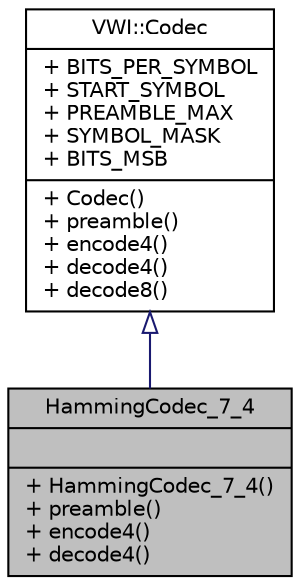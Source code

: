 digraph "HammingCodec_7_4"
{
  edge [fontname="Helvetica",fontsize="10",labelfontname="Helvetica",labelfontsize="10"];
  node [fontname="Helvetica",fontsize="10",shape=record];
  Node1 [label="{HammingCodec_7_4\n||+ HammingCodec_7_4()\l+ preamble()\l+ encode4()\l+ decode4()\l}",height=0.2,width=0.4,color="black", fillcolor="grey75", style="filled", fontcolor="black"];
  Node2 -> Node1 [dir="back",color="midnightblue",fontsize="10",style="solid",arrowtail="onormal",fontname="Helvetica"];
  Node2 [label="{VWI::Codec\n|+ BITS_PER_SYMBOL\l+ START_SYMBOL\l+ PREAMBLE_MAX\l+ SYMBOL_MASK\l+ BITS_MSB\l|+ Codec()\l+ preamble()\l+ encode4()\l+ decode4()\l+ decode8()\l}",height=0.2,width=0.4,color="black", fillcolor="white", style="filled",URL="$d9/dc4/classVWI_1_1Codec.html"];
}
